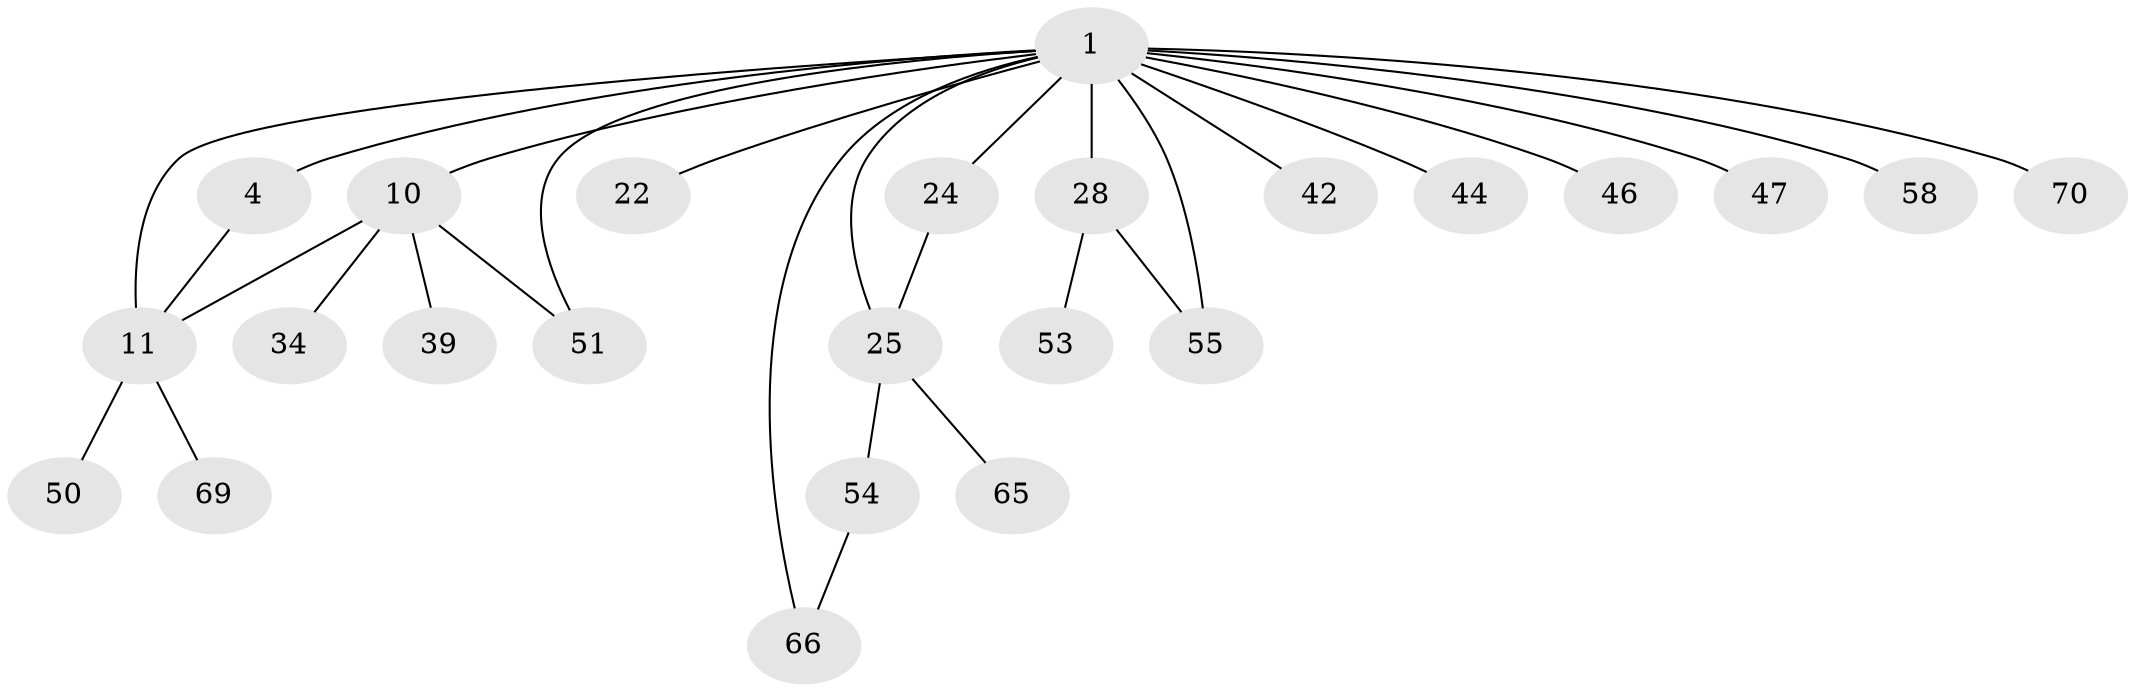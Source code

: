 // original degree distribution, {7: 0.012987012987012988, 5: 0.06493506493506493, 4: 0.06493506493506493, 6: 0.012987012987012988, 1: 0.33766233766233766, 2: 0.3246753246753247, 3: 0.18181818181818182}
// Generated by graph-tools (version 1.1) at 2025/17/03/04/25 18:17:08]
// undirected, 24 vertices, 29 edges
graph export_dot {
graph [start="1"]
  node [color=gray90,style=filled];
  1 [super="+48+21+2+31+73+17+3"];
  4 [super="+8+14+26"];
  10 [super="+18+12"];
  11 [super="+32+29+15"];
  22 [super="+60"];
  24;
  25 [super="+40+37+27"];
  28 [super="+71+49+38"];
  34;
  39 [super="+56+41"];
  42;
  44 [super="+72+68"];
  46;
  47;
  50;
  51 [super="+62"];
  53;
  54 [super="+61"];
  55;
  58;
  65;
  66;
  69;
  70;
  1 -- 58;
  1 -- 66;
  1 -- 42;
  1 -- 44;
  1 -- 51;
  1 -- 4;
  1 -- 10;
  1 -- 28 [weight=3];
  1 -- 46 [weight=2];
  1 -- 55;
  1 -- 70;
  1 -- 11 [weight=2];
  1 -- 47;
  1 -- 22;
  1 -- 24;
  1 -- 25;
  4 -- 11;
  10 -- 34;
  10 -- 39;
  10 -- 51;
  10 -- 11;
  11 -- 50;
  11 -- 69;
  24 -- 25;
  25 -- 54;
  25 -- 65;
  28 -- 53;
  28 -- 55;
  54 -- 66;
}
